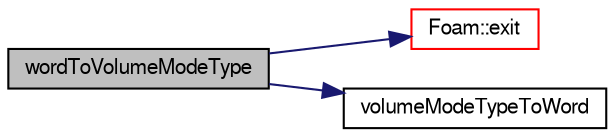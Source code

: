 digraph "wordToVolumeModeType"
{
  bgcolor="transparent";
  edge [fontname="FreeSans",fontsize="10",labelfontname="FreeSans",labelfontsize="10"];
  node [fontname="FreeSans",fontsize="10",shape=record];
  rankdir="LR";
  Node12 [label="wordToVolumeModeType",height=0.2,width=0.4,color="black", fillcolor="grey75", style="filled", fontcolor="black"];
  Node12 -> Node13 [color="midnightblue",fontsize="10",style="solid",fontname="FreeSans"];
  Node13 [label="Foam::exit",height=0.2,width=0.4,color="red",URL="$a21124.html#a06ca7250d8e89caf05243ec094843642"];
  Node12 -> Node60 [color="midnightblue",fontsize="10",style="solid",fontname="FreeSans"];
  Node60 [label="volumeModeTypeToWord",height=0.2,width=0.4,color="black",URL="$a23530.html#a15f2a322533f520567c8b12192a075e1",tooltip="Helper function to convert from a volumeModeType to a word. "];
}
